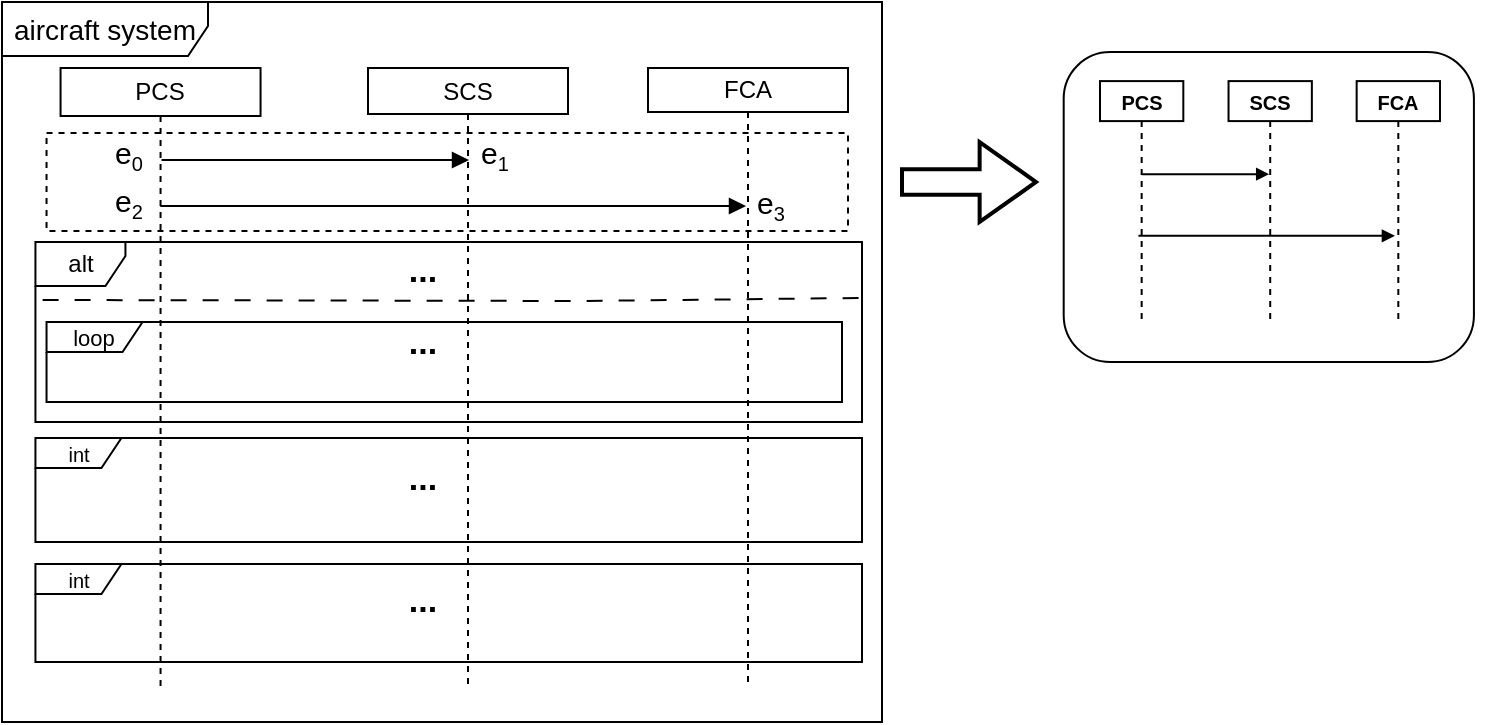 <mxfile version="24.2.2" type="github">
  <diagram name="第 1 页" id="h9YyRqE6uHGr4lUD16GJ">
    <mxGraphModel dx="953" dy="645" grid="0" gridSize="10" guides="1" tooltips="1" connect="1" arrows="1" fold="1" page="1" pageScale="1" pageWidth="1169" pageHeight="827" math="0" shadow="0">
      <root>
        <mxCell id="0" />
        <mxCell id="1" parent="0" />
        <mxCell id="UXoZLtvJDtg4gXb4DHBA-65" value="" style="rounded=0;whiteSpace=wrap;html=1;dashed=1;" vertex="1" parent="1">
          <mxGeometry x="62.27" y="105.5" width="400.73" height="49" as="geometry" />
        </mxCell>
        <mxCell id="UXoZLtvJDtg4gXb4DHBA-3" value="&lt;font style=&quot;font-size: 14px;&quot;&gt;aircraft system&lt;/font&gt;" style="shape=umlFrame;whiteSpace=wrap;html=1;pointerEvents=0;width=103;height=27;strokeWidth=1;container=0;" vertex="1" parent="1">
          <mxGeometry x="40" y="40" width="440" height="360" as="geometry" />
        </mxCell>
        <mxCell id="UXoZLtvJDtg4gXb4DHBA-4" value="PCS" style="shape=umlLifeline;perimeter=lifelinePerimeter;whiteSpace=wrap;html=1;container=0;dropTarget=0;collapsible=0;recursiveResize=0;outlineConnect=0;portConstraint=eastwest;newEdgeStyle={&quot;curved&quot;:0,&quot;rounded&quot;:0};size=24;strokeWidth=1;" vertex="1" parent="1">
          <mxGeometry x="69.274" y="73" width="100" height="310" as="geometry" />
        </mxCell>
        <mxCell id="UXoZLtvJDtg4gXb4DHBA-5" value="FCA" style="shape=umlLifeline;perimeter=lifelinePerimeter;whiteSpace=wrap;html=1;container=0;dropTarget=0;collapsible=0;recursiveResize=0;outlineConnect=0;portConstraint=eastwest;newEdgeStyle={&quot;curved&quot;:0,&quot;rounded&quot;:0};size=22;strokeWidth=1;" vertex="1" parent="1">
          <mxGeometry x="363.005" y="73" width="100" height="310" as="geometry" />
        </mxCell>
        <mxCell id="UXoZLtvJDtg4gXb4DHBA-6" value="" style="html=1;verticalAlign=bottom;endArrow=block;curved=0;rounded=0;strokeWidth=1;" edge="1" parent="1">
          <mxGeometry x="0.001" width="80" relative="1" as="geometry">
            <mxPoint x="119.129" y="142" as="sourcePoint" />
            <mxPoint x="412" y="142" as="targetPoint" />
            <mxPoint as="offset" />
          </mxGeometry>
        </mxCell>
        <mxCell id="UXoZLtvJDtg4gXb4DHBA-7" value="&lt;div style=&quot;text-align: left;&quot;&gt;&lt;br&gt;&lt;/div&gt;" style="html=1;verticalAlign=bottom;endArrow=block;curved=0;rounded=0;strokeWidth=1;" edge="1" parent="1">
          <mxGeometry width="80" relative="1" as="geometry">
            <mxPoint x="119.774" y="119" as="sourcePoint" />
            <mxPoint x="273.504" y="119" as="targetPoint" />
          </mxGeometry>
        </mxCell>
        <mxCell id="UXoZLtvJDtg4gXb4DHBA-10" value="&lt;font style=&quot;font-size: 10px;&quot;&gt;int&lt;/font&gt;" style="shape=umlFrame;whiteSpace=wrap;html=1;pointerEvents=0;width=43;height=15;strokeWidth=1;container=0;" vertex="1" parent="1">
          <mxGeometry x="56.72" y="258" width="413.28" height="52" as="geometry" />
        </mxCell>
        <mxCell id="UXoZLtvJDtg4gXb4DHBA-13" value="SCS" style="shape=umlLifeline;perimeter=lifelinePerimeter;whiteSpace=wrap;html=1;container=0;dropTarget=0;collapsible=0;recursiveResize=0;outlineConnect=0;portConstraint=eastwest;newEdgeStyle={&quot;curved&quot;:0,&quot;rounded&quot;:0};size=23;strokeWidth=1;" vertex="1" parent="1">
          <mxGeometry x="223.004" y="73" width="100" height="310" as="geometry" />
        </mxCell>
        <mxCell id="UXoZLtvJDtg4gXb4DHBA-15" value="alt" style="shape=umlFrame;whiteSpace=wrap;html=1;pointerEvents=0;width=45;height=22;strokeWidth=1;container=0;" vertex="1" parent="1">
          <mxGeometry x="56.72" y="160" width="413.28" height="90" as="geometry" />
        </mxCell>
        <mxCell id="UXoZLtvJDtg4gXb4DHBA-17" value="" style="endArrow=none;dashed=1;html=1;rounded=0;exitX=-0.003;exitY=0.275;exitDx=0;exitDy=0;exitPerimeter=0;dashPattern=8 8;strokeWidth=1;" edge="1" parent="1">
          <mxGeometry width="50" height="50" relative="1" as="geometry">
            <mxPoint x="60.305" y="188.995" as="sourcePoint" />
            <mxPoint x="470" y="188" as="targetPoint" />
            <Array as="points">
              <mxPoint x="327.85" y="189.49" />
            </Array>
          </mxGeometry>
        </mxCell>
        <mxCell id="UXoZLtvJDtg4gXb4DHBA-18" value="&lt;font style=&quot;font-size: 11px;&quot;&gt;loop&lt;/font&gt;" style="shape=umlFrame;whiteSpace=wrap;html=1;pointerEvents=0;width=48;height=15;strokeWidth=1;container=0;" vertex="1" parent="1">
          <mxGeometry x="62.27" y="200" width="397.73" height="40" as="geometry" />
        </mxCell>
        <mxCell id="UXoZLtvJDtg4gXb4DHBA-19" value="&lt;font size=&quot;1&quot; style=&quot;&quot;&gt;&lt;span style=&quot;font-size: 10px;&quot;&gt;int&lt;/span&gt;&lt;/font&gt;" style="shape=umlFrame;whiteSpace=wrap;html=1;pointerEvents=0;width=43;height=15;strokeWidth=1;container=0;" vertex="1" parent="1">
          <mxGeometry x="56.72" y="321" width="413.28" height="49" as="geometry" />
        </mxCell>
        <mxCell id="UXoZLtvJDtg4gXb4DHBA-22" value="&lt;font style=&quot;font-size: 15px;&quot;&gt;e&lt;/font&gt;&lt;sub&gt;0&lt;/sub&gt;" style="text;html=1;align=center;verticalAlign=middle;resizable=0;points=[];autosize=1;strokeColor=none;fillColor=none;strokeWidth=1;container=0;" vertex="1" parent="1">
          <mxGeometry x="87.128" y="101" width="32" height="32" as="geometry" />
        </mxCell>
        <mxCell id="UXoZLtvJDtg4gXb4DHBA-23" value="&lt;font style=&quot;font-size: 15px;&quot;&gt;e&lt;/font&gt;&lt;sub&gt;1&lt;/sub&gt;" style="text;html=1;align=center;verticalAlign=middle;resizable=0;points=[];autosize=1;strokeColor=none;fillColor=none;strokeWidth=1;container=0;" vertex="1" parent="1">
          <mxGeometry x="269.997" y="101" width="32" height="32" as="geometry" />
        </mxCell>
        <mxCell id="UXoZLtvJDtg4gXb4DHBA-24" value="&lt;font style=&quot;font-size: 15px;&quot;&gt;e&lt;/font&gt;&lt;sub&gt;2&lt;/sub&gt;" style="text;html=1;align=center;verticalAlign=middle;resizable=0;points=[];autosize=1;strokeColor=none;fillColor=none;strokeWidth=1;container=0;" vertex="1" parent="1">
          <mxGeometry x="87.128" y="125" width="32" height="32" as="geometry" />
        </mxCell>
        <mxCell id="UXoZLtvJDtg4gXb4DHBA-25" value="&lt;font style=&quot;font-size: 15px;&quot;&gt;e&lt;/font&gt;&lt;sub&gt;3&lt;/sub&gt;" style="text;html=1;align=center;verticalAlign=middle;resizable=0;points=[];autosize=1;strokeColor=none;fillColor=none;strokeWidth=1;container=0;" vertex="1" parent="1">
          <mxGeometry x="407.998" y="126.25" width="32" height="32" as="geometry" />
        </mxCell>
        <mxCell id="UXoZLtvJDtg4gXb4DHBA-46" value="&lt;b&gt;&lt;font style=&quot;font-size: 17px;&quot;&gt;...&lt;/font&gt;&lt;/b&gt;" style="text;html=1;align=center;verticalAlign=middle;resizable=0;points=[];autosize=1;strokeColor=none;fillColor=none;" vertex="1" parent="1">
          <mxGeometry x="230" y="160" width="40" height="30" as="geometry" />
        </mxCell>
        <mxCell id="UXoZLtvJDtg4gXb4DHBA-47" value="&lt;b&gt;&lt;font style=&quot;font-size: 17px;&quot;&gt;...&lt;/font&gt;&lt;/b&gt;" style="text;html=1;align=center;verticalAlign=middle;resizable=0;points=[];autosize=1;strokeColor=none;fillColor=none;" vertex="1" parent="1">
          <mxGeometry x="230" y="196" width="40" height="30" as="geometry" />
        </mxCell>
        <mxCell id="UXoZLtvJDtg4gXb4DHBA-48" value="&lt;b&gt;&lt;font style=&quot;font-size: 17px;&quot;&gt;...&lt;/font&gt;&lt;/b&gt;" style="text;html=1;align=center;verticalAlign=middle;resizable=0;points=[];autosize=1;strokeColor=none;fillColor=none;" vertex="1" parent="1">
          <mxGeometry x="230" y="264" width="40" height="30" as="geometry" />
        </mxCell>
        <mxCell id="UXoZLtvJDtg4gXb4DHBA-49" value="&lt;b&gt;&lt;font style=&quot;font-size: 17px;&quot;&gt;...&lt;/font&gt;&lt;/b&gt;" style="text;html=1;align=center;verticalAlign=middle;resizable=0;points=[];autosize=1;strokeColor=none;fillColor=none;" vertex="1" parent="1">
          <mxGeometry x="230" y="325" width="40" height="30" as="geometry" />
        </mxCell>
        <mxCell id="UXoZLtvJDtg4gXb4DHBA-51" value="" style="group;strokeWidth=1;" vertex="1" connectable="0" parent="1">
          <mxGeometry x="570" y="60" width="220" height="170" as="geometry" />
        </mxCell>
        <mxCell id="UXoZLtvJDtg4gXb4DHBA-52" value="" style="rounded=1;whiteSpace=wrap;html=1;strokeWidth=1;" vertex="1" parent="UXoZLtvJDtg4gXb4DHBA-51">
          <mxGeometry x="0.843" y="5.05" width="205.115" height="154.95" as="geometry" />
        </mxCell>
        <mxCell id="UXoZLtvJDtg4gXb4DHBA-53" value="" style="html=1;verticalAlign=bottom;endArrow=block;curved=0;rounded=0;strokeWidth=1;endSize=4;" edge="1" parent="UXoZLtvJDtg4gXb4DHBA-51" source="UXoZLtvJDtg4gXb4DHBA-56" target="UXoZLtvJDtg4gXb4DHBA-55">
          <mxGeometry width="80" relative="1" as="geometry">
            <mxPoint x="47.336" y="66.303" as="sourcePoint" />
            <mxPoint x="99.95" y="66.3" as="targetPoint" />
            <Array as="points">
              <mxPoint x="62.095" y="66.111" />
            </Array>
          </mxGeometry>
        </mxCell>
        <mxCell id="UXoZLtvJDtg4gXb4DHBA-54" value="&lt;font size=&quot;1&quot; style=&quot;&quot;&gt;&lt;b style=&quot;font-size: 10px;&quot;&gt;FCA&lt;/b&gt;&lt;/font&gt;" style="shape=umlLifeline;perimeter=lifelinePerimeter;whiteSpace=wrap;html=1;container=1;dropTarget=0;collapsible=0;recursiveResize=0;outlineConnect=0;portConstraint=eastwest;newEdgeStyle={&quot;curved&quot;:0,&quot;rounded&quot;:0};size=20;fontSize=7;strokeWidth=1;" vertex="1" parent="UXoZLtvJDtg4gXb4DHBA-51">
          <mxGeometry x="147.33" y="19.55" width="41.66" height="120.45" as="geometry" />
        </mxCell>
        <mxCell id="UXoZLtvJDtg4gXb4DHBA-55" value="&lt;font size=&quot;1&quot; style=&quot;&quot;&gt;&lt;b style=&quot;font-size: 10px;&quot;&gt;SCS&lt;/b&gt;&lt;/font&gt;" style="shape=umlLifeline;perimeter=lifelinePerimeter;whiteSpace=wrap;html=1;container=1;dropTarget=0;collapsible=0;recursiveResize=0;outlineConnect=0;portConstraint=eastwest;newEdgeStyle={&quot;curved&quot;:0,&quot;rounded&quot;:0};size=20;fontSize=7;strokeWidth=1;" vertex="1" parent="UXoZLtvJDtg4gXb4DHBA-51">
          <mxGeometry x="83.27" y="19.55" width="41.66" height="120.45" as="geometry" />
        </mxCell>
        <mxCell id="UXoZLtvJDtg4gXb4DHBA-56" value="&lt;font size=&quot;1&quot; style=&quot;&quot;&gt;&lt;b style=&quot;font-size: 10px;&quot;&gt;PCS&lt;/b&gt;&lt;/font&gt;" style="shape=umlLifeline;perimeter=lifelinePerimeter;whiteSpace=wrap;html=1;container=1;dropTarget=0;collapsible=0;recursiveResize=0;outlineConnect=0;portConstraint=eastwest;newEdgeStyle={&quot;curved&quot;:0,&quot;rounded&quot;:0};size=20;fontSize=7;strokeWidth=1;" vertex="1" parent="UXoZLtvJDtg4gXb4DHBA-51">
          <mxGeometry x="19" y="19.55" width="41.66" height="120.45" as="geometry" />
        </mxCell>
        <mxCell id="UXoZLtvJDtg4gXb4DHBA-57" value="" style="html=1;verticalAlign=bottom;endArrow=block;curved=0;rounded=0;strokeWidth=1;endSize=4;" edge="1" parent="UXoZLtvJDtg4gXb4DHBA-51">
          <mxGeometry width="80" relative="1" as="geometry">
            <mxPoint x="38.209" y="96.896" as="sourcePoint" />
            <mxPoint x="166.463" y="96.896" as="targetPoint" />
          </mxGeometry>
        </mxCell>
        <mxCell id="UXoZLtvJDtg4gXb4DHBA-59" value="&lt;div&gt;&lt;div&gt;&lt;div&gt;&lt;br&gt;&lt;/div&gt;&lt;/div&gt;&lt;/div&gt;" style="text;align=left;verticalAlign=middle;rounded=0;horizontal=1;fontSize=10;html=1;strokeWidth=1;" vertex="1" parent="UXoZLtvJDtg4gXb4DHBA-51">
          <mxGeometry x="52.083" y="149.6" width="115.833" height="15.3" as="geometry" />
        </mxCell>
        <mxCell id="UXoZLtvJDtg4gXb4DHBA-60" value="" style="line;strokeWidth=1;fillColor=none;align=left;verticalAlign=middle;spacingTop=-1;spacingLeft=3;spacingRight=3;rotatable=0;labelPosition=right;points=[];portConstraint=eastwest;strokeColor=inherit;" vertex="1" parent="UXoZLtvJDtg4gXb4DHBA-51">
          <mxGeometry y="98.6" width="220.0" height="13.6" as="geometry" />
        </mxCell>
        <mxCell id="UXoZLtvJDtg4gXb4DHBA-61" value="" style="line;strokeWidth=1;fillColor=none;align=left;verticalAlign=middle;spacingTop=-1;spacingLeft=3;spacingRight=3;rotatable=0;labelPosition=right;points=[];portConstraint=eastwest;strokeColor=inherit;" vertex="1" parent="UXoZLtvJDtg4gXb4DHBA-51">
          <mxGeometry y="96.9" width="216.667" height="13.6" as="geometry" />
        </mxCell>
        <mxCell id="UXoZLtvJDtg4gXb4DHBA-63" value="" style="html=1;shadow=0;dashed=0;align=center;verticalAlign=middle;shape=mxgraph.arrows2.arrow;dy=0.68;dx=28.18;notch=0;strokeWidth=2;" vertex="1" parent="1">
          <mxGeometry x="490" y="110" width="67" height="40" as="geometry" />
        </mxCell>
      </root>
    </mxGraphModel>
  </diagram>
</mxfile>
